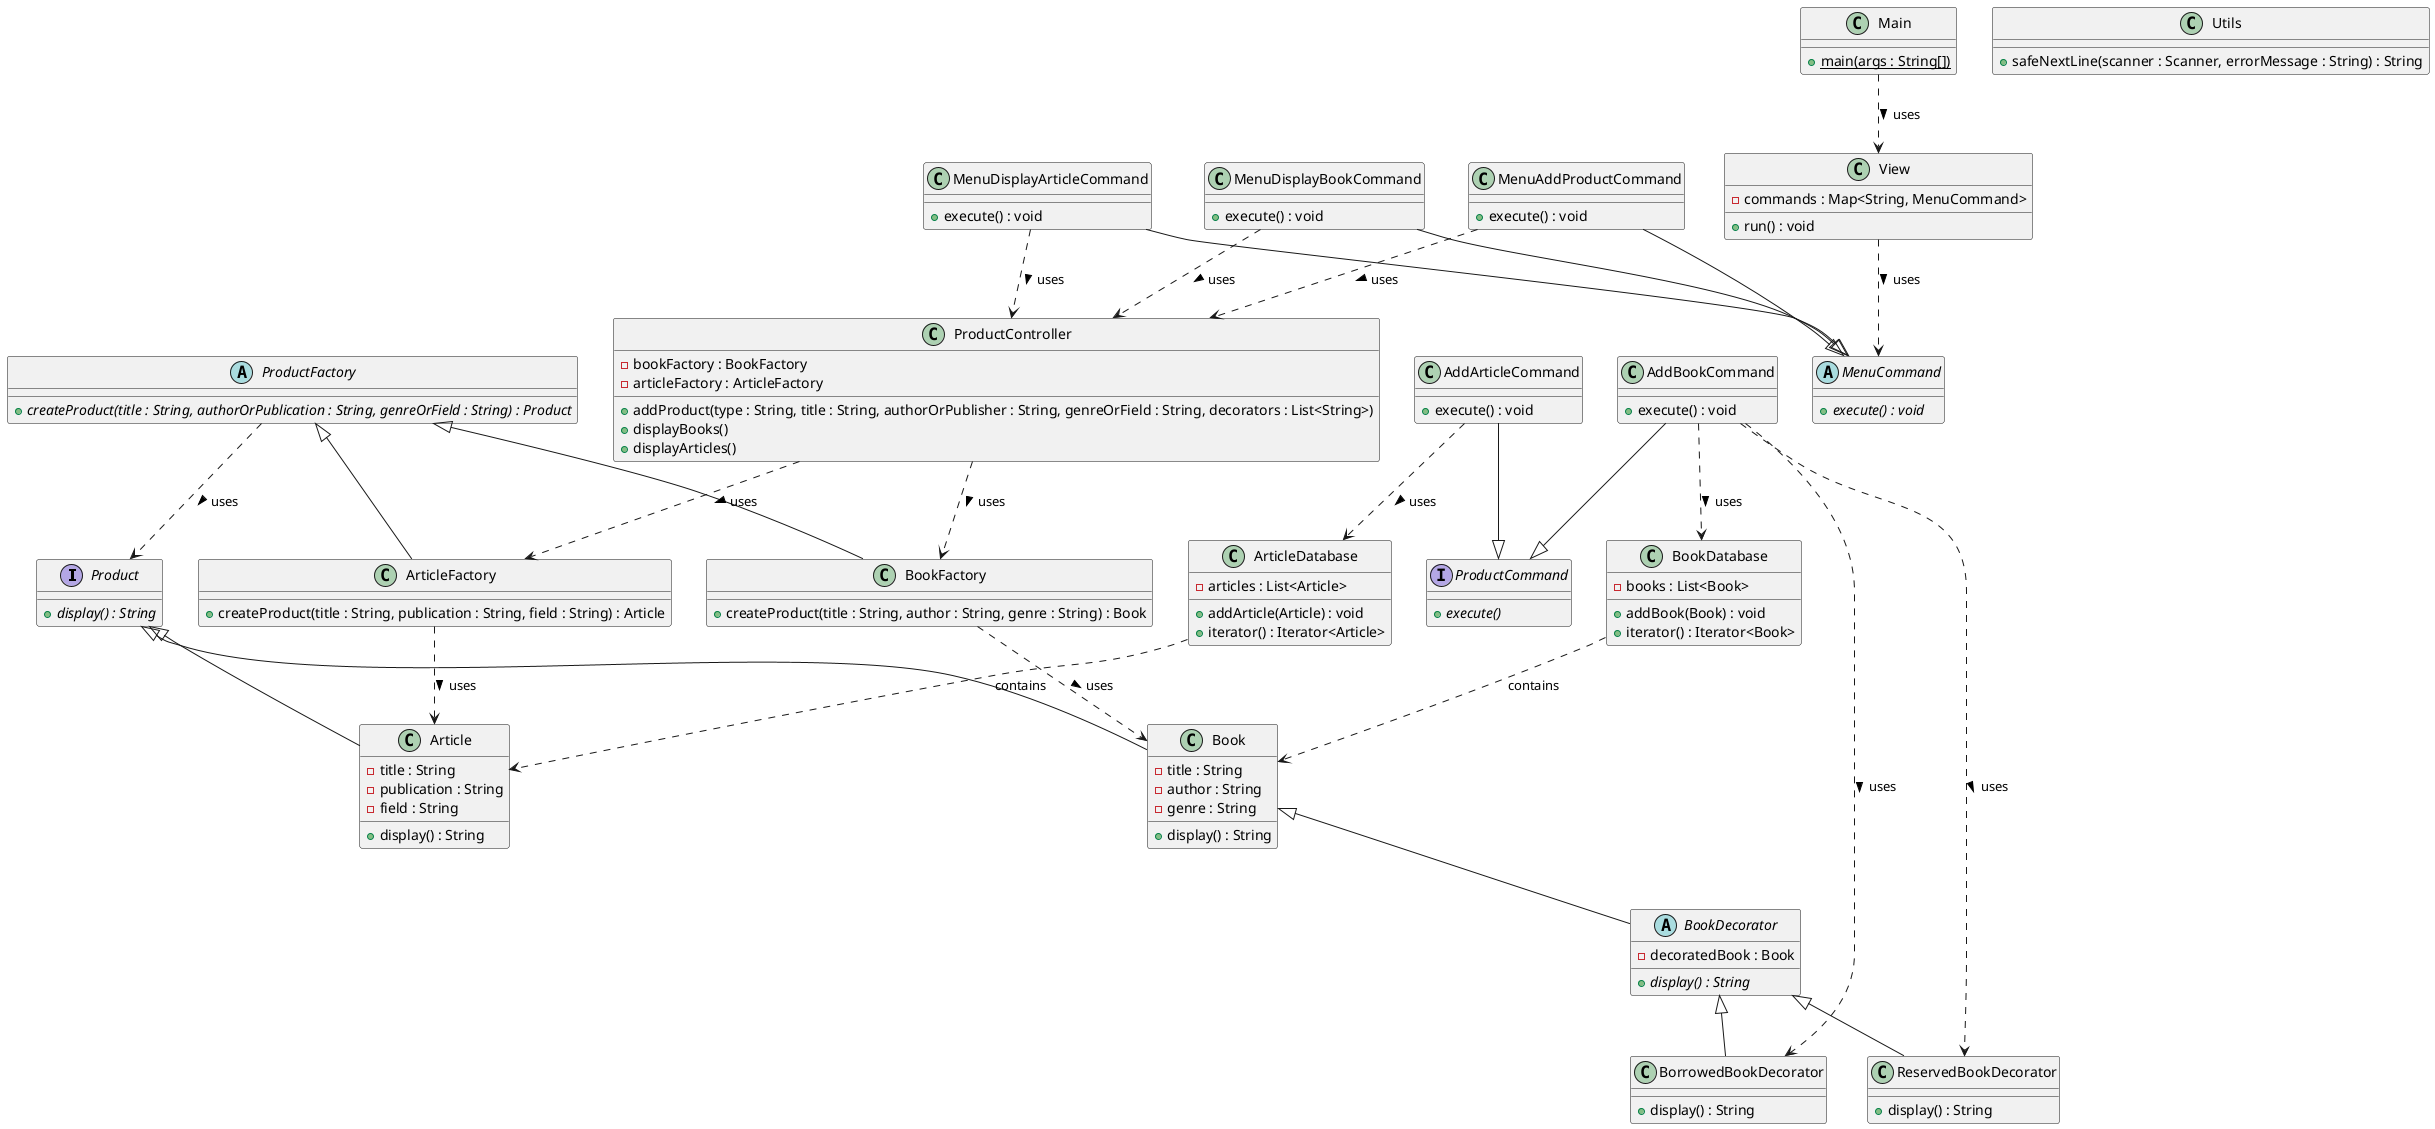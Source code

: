 @startuml
interface Product {
    {abstract} +display() : String
}

class Book {
    -title : String
    -author : String
    -genre : String
    +display() : String
}

class Article {
    -title : String
    -publication : String
    -field : String
    +display() : String
}

class ArticleDatabase {
    -articles : List<Article>
    +addArticle(Article) : void
    +iterator() : Iterator<Article>
}

class BookDatabase {
    -books : List<Book>
    +addBook(Book) : void
    +iterator() : Iterator<Book>
}

abstract class BookDecorator extends Book{
    -decoratedBook : Book
    {abstract} +display() : String
}

class BorrowedBookDecorator extends BookDecorator {
    +display() : String
}

class ReservedBookDecorator extends BookDecorator {
    +display() : String
}

abstract class ProductFactory {
    {abstract} +createProduct(title : String, authorOrPublication : String, genreOrField : String) : Product
}

class BookFactory extends ProductFactory {
    +createProduct(title : String, author : String, genre : String) : Book
}

class ArticleFactory extends ProductFactory {
    +createProduct(title : String, publication : String, field : String) : Article
}

class ProductController {
    -bookFactory : BookFactory
    -articleFactory : ArticleFactory
    +addProduct(type : String, title : String, authorOrPublisher : String, genreOrField : String, decorators : List<String>)
    +displayBooks()
    +displayArticles()
}

interface ProductCommand {
    {abstract} +execute()
}

abstract class MenuCommand {
    {abstract} +execute() : void
}

class AddArticleCommand {
    +execute() : void
}

class AddBookCommand {
    +execute() : void
}

class MenuDisplayArticleCommand {
    +execute() : void
}

class MenuDisplayBookCommand {
    +execute() : void
}

class MenuAddProductCommand {
    +execute() : void
}

class View {
    -commands : Map<String, MenuCommand>
    +run() : void
}

class Utils {
    +safeNextLine(scanner : Scanner, errorMessage : String) : String
}

class Main {
    {static} +main(args : String[])
}

Book -up-|> Product
Article -up-|> Product
ArticleDatabase ..> Article : contains
BookDatabase ..> Book : contains
ProductController ..> BookFactory : uses >
ProductController ..> ArticleFactory : uses >
AddArticleCommand -down-|> ProductCommand
AddBookCommand -down-|> ProductCommand
MenuDisplayArticleCommand -down-|> MenuCommand
MenuDisplayBookCommand -down-|> MenuCommand
MenuAddProductCommand -down-|> MenuCommand
ProductFactory ..> Product : uses >
View ..> MenuCommand : uses >
Main ..> View : uses >
MenuDisplayArticleCommand ..> ProductController : uses >
MenuDisplayBookCommand ..> ProductController : uses >
MenuAddProductCommand ..> ProductController : uses >
AddArticleCommand ..> ArticleDatabase : uses >
AddBookCommand ..> BookDatabase : uses >
AddBookCommand ..> BorrowedBookDecorator : uses >
AddBookCommand ..> ReservedBookDecorator : uses >
BookFactory ..> Book : uses >
ArticleFactory ..> Article : uses >
@enduml
